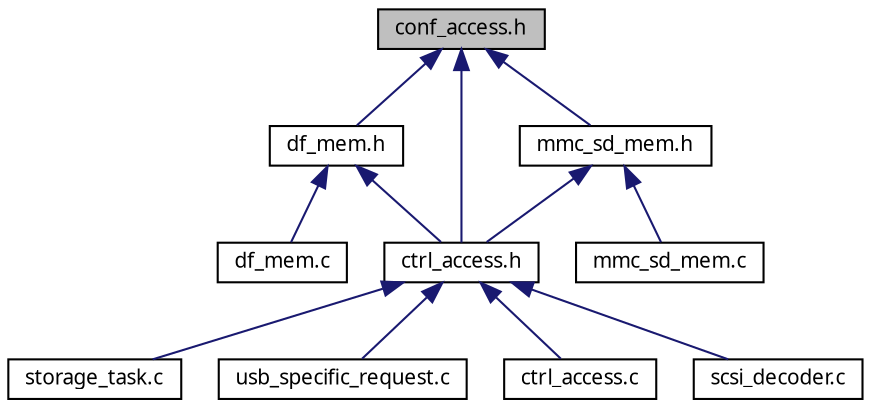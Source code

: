 digraph G
{
  edge [fontname="FreeSans.ttf",fontsize=10,labelfontname="FreeSans.ttf",labelfontsize=10];
  node [fontname="FreeSans.ttf",fontsize=10,shape=record];
  Node1 [label="conf_access.h",height=0.2,width=0.4,color="black", fillcolor="grey75", style="filled" fontcolor="black"];
  Node1 -> Node2 [dir=back,color="midnightblue",fontsize=10,style="solid",fontname="FreeSans.ttf"];
  Node2 [label="df_mem.h",height=0.2,width=0.4,color="black", fillcolor="white", style="filled",URL="$a00048.html"];
  Node2 -> Node3 [dir=back,color="midnightblue",fontsize=10,style="solid",fontname="FreeSans.ttf"];
  Node3 [label="df_mem.c",height=0.2,width=0.4,color="black", fillcolor="white", style="filled",URL="$a00047.html"];
  Node2 -> Node4 [dir=back,color="midnightblue",fontsize=10,style="solid",fontname="FreeSans.ttf"];
  Node4 [label="ctrl_access.h",height=0.2,width=0.4,color="black", fillcolor="white", style="filled",URL="$a00041.html"];
  Node4 -> Node5 [dir=back,color="midnightblue",fontsize=10,style="solid",fontname="FreeSans.ttf"];
  Node5 [label="storage_task.c",height=0.2,width=0.4,color="black", fillcolor="white", style="filled",URL="$a00074.html"];
  Node4 -> Node6 [dir=back,color="midnightblue",fontsize=10,style="solid",fontname="FreeSans.ttf"];
  Node6 [label="usb_specific_request.c",height=0.2,width=0.4,color="black", fillcolor="white", style="filled",URL="$a00088.html"];
  Node4 -> Node7 [dir=back,color="midnightblue",fontsize=10,style="solid",fontname="FreeSans.ttf"];
  Node7 [label="ctrl_access.c",height=0.2,width=0.4,color="black", fillcolor="white", style="filled",URL="$a00040.html"];
  Node4 -> Node8 [dir=back,color="midnightblue",fontsize=10,style="solid",fontname="FreeSans.ttf"];
  Node8 [label="scsi_decoder.c",height=0.2,width=0.4,color="black", fillcolor="white", style="filled",URL="$a00070.html"];
  Node1 -> Node9 [dir=back,color="midnightblue",fontsize=10,style="solid",fontname="FreeSans.ttf"];
  Node9 [label="mmc_sd_mem.h",height=0.2,width=0.4,color="black", fillcolor="white", style="filled",URL="$a00056.html"];
  Node9 -> Node10 [dir=back,color="midnightblue",fontsize=10,style="solid",fontname="FreeSans.ttf"];
  Node10 [label="mmc_sd_mem.c",height=0.2,width=0.4,color="black", fillcolor="white", style="filled",URL="$a00055.html"];
  Node9 -> Node4 [dir=back,color="midnightblue",fontsize=10,style="solid",fontname="FreeSans.ttf"];
  Node1 -> Node4 [dir=back,color="midnightblue",fontsize=10,style="solid",fontname="FreeSans.ttf"];
}

